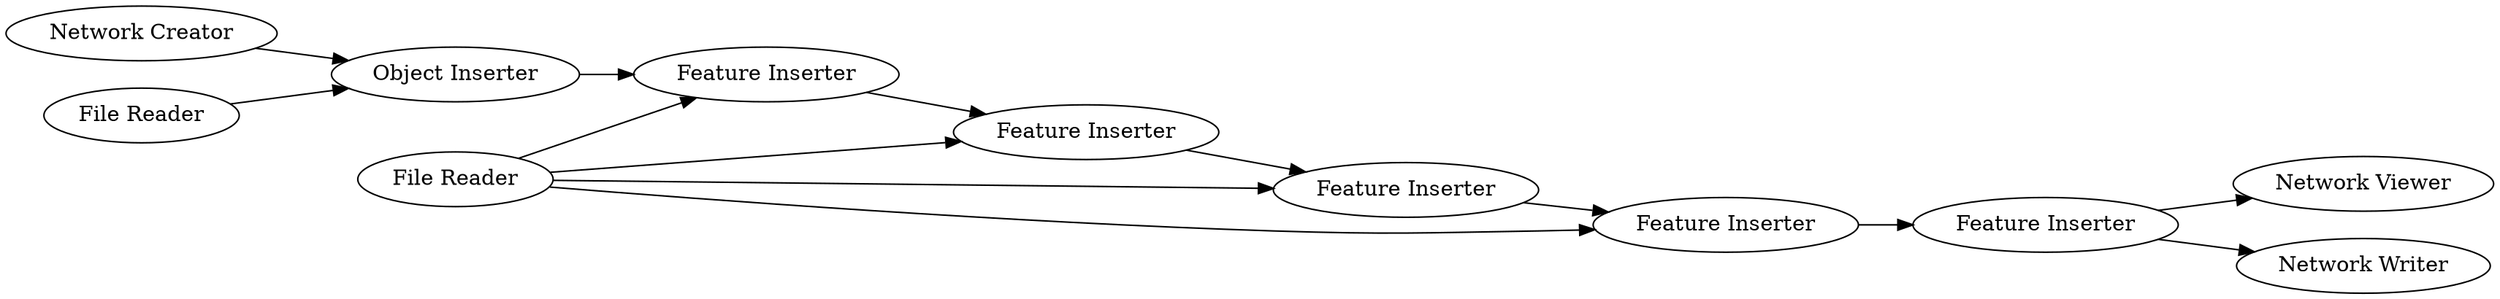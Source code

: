 digraph {
	"-3972677402750826281_3" [label="Network Creator"]
	"-3972677402750826281_8" [label="Feature Inserter"]
	"-3972677402750826281_4" [label="Object Inserter"]
	"-3972677402750826281_1" [label="File Reader"]
	"-3972677402750826281_9" [label="Feature Inserter"]
	"-3972677402750826281_11" [label="Network Viewer"]
	"-3972677402750826281_10" [label="Network Writer"]
	"-3972677402750826281_6" [label="Feature Inserter"]
	"-3972677402750826281_5" [label="Feature Inserter"]
	"-3972677402750826281_7" [label="Feature Inserter"]
	"-3972677402750826281_2" [label="File Reader"]
	"-3972677402750826281_7" -> "-3972677402750826281_8"
	"-3972677402750826281_5" -> "-3972677402750826281_6"
	"-3972677402750826281_8" -> "-3972677402750826281_9"
	"-3972677402750826281_9" -> "-3972677402750826281_10"
	"-3972677402750826281_2" -> "-3972677402750826281_8"
	"-3972677402750826281_9" -> "-3972677402750826281_11"
	"-3972677402750826281_1" -> "-3972677402750826281_4"
	"-3972677402750826281_4" -> "-3972677402750826281_5"
	"-3972677402750826281_2" -> "-3972677402750826281_7"
	"-3972677402750826281_6" -> "-3972677402750826281_7"
	"-3972677402750826281_2" -> "-3972677402750826281_5"
	"-3972677402750826281_3" -> "-3972677402750826281_4"
	"-3972677402750826281_2" -> "-3972677402750826281_6"
	rankdir=LR
}

